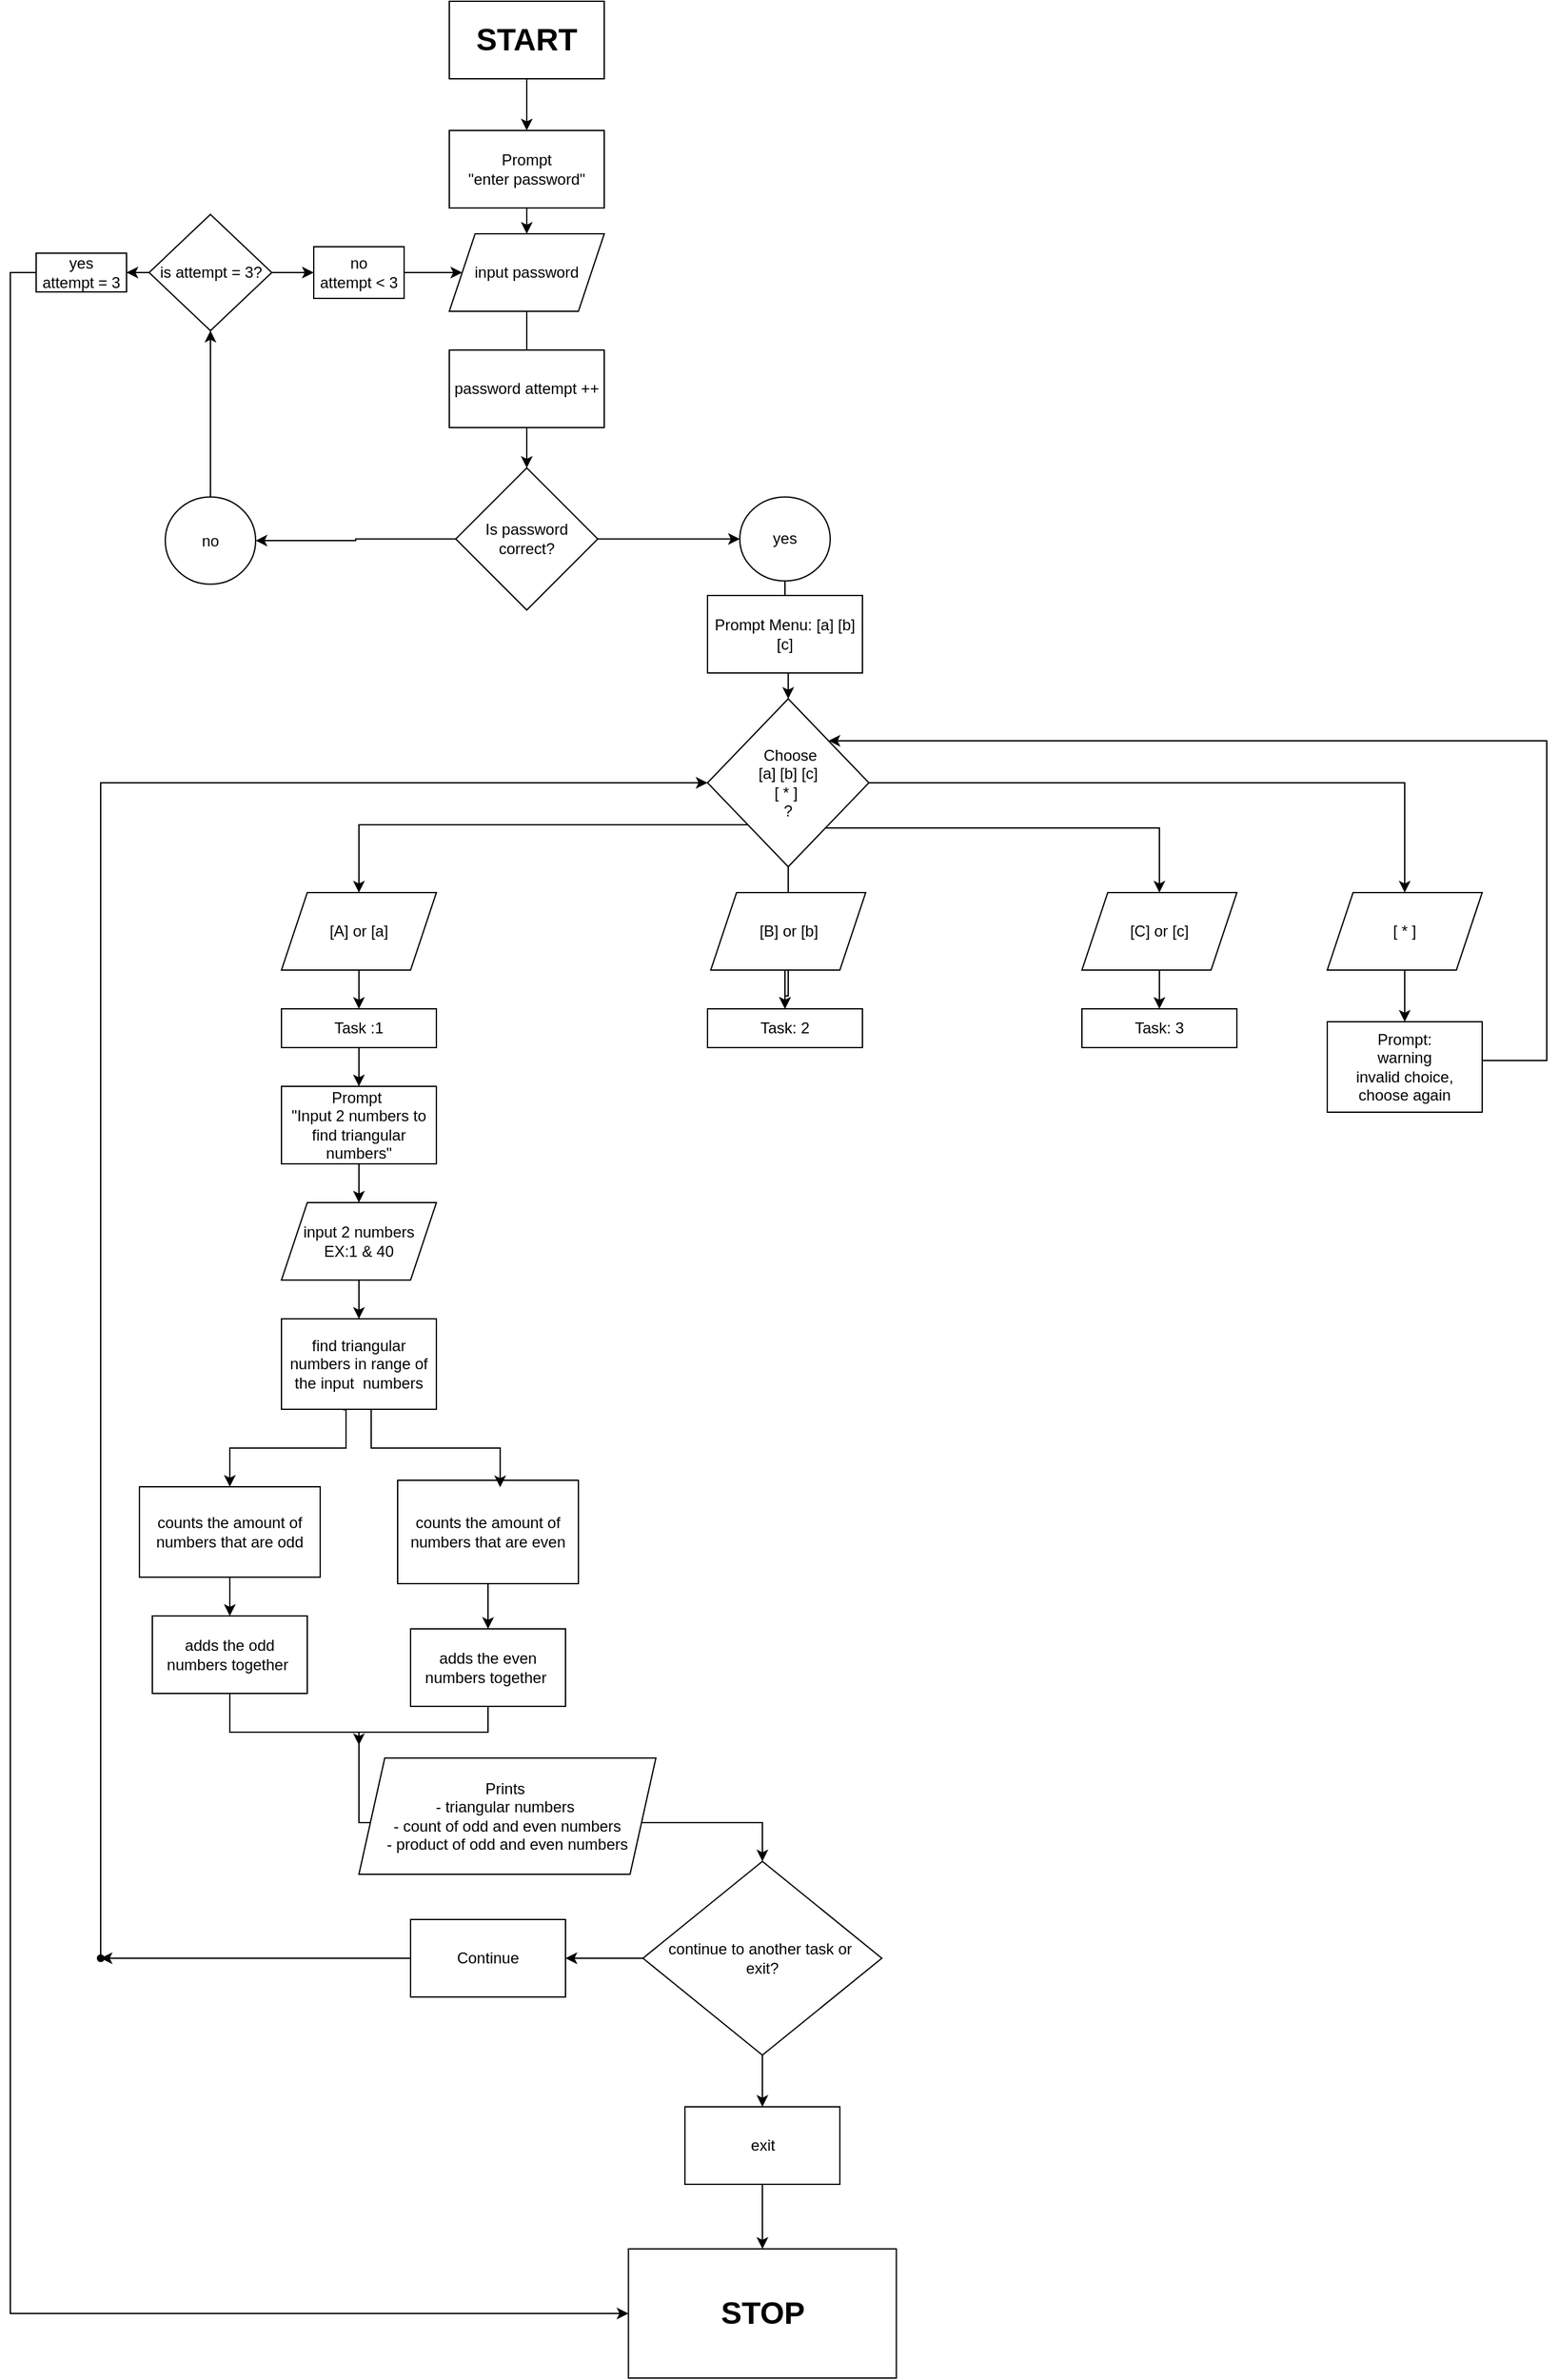<mxfile version="25.0.1" pages="2">
  <diagram name="Page-1" id="pDGeJCEjxCH2YnQQcYUn">
    <mxGraphModel dx="5035" dy="1930" grid="1" gridSize="10" guides="1" tooltips="1" connect="1" arrows="1" fold="1" page="1" pageScale="1" pageWidth="850" pageHeight="1100" math="0" shadow="0">
      <root>
        <mxCell id="0" />
        <mxCell id="1" parent="0" />
        <mxCell id="UsypLISzVPM1GwDdfIIj-1" style="edgeStyle=orthogonalEdgeStyle;rounded=0;orthogonalLoop=1;jettySize=auto;html=1;exitX=0.5;exitY=1;exitDx=0;exitDy=0;" parent="1" edge="1">
          <mxGeometry relative="1" as="geometry">
            <mxPoint x="392.5" y="120" as="sourcePoint" />
            <mxPoint x="392.5" y="120" as="targetPoint" />
          </mxGeometry>
        </mxCell>
        <mxCell id="UsypLISzVPM1GwDdfIIj-13" value="" style="edgeStyle=orthogonalEdgeStyle;rounded=0;orthogonalLoop=1;jettySize=auto;html=1;" parent="1" source="UsypLISzVPM1GwDdfIIj-11" target="UsypLISzVPM1GwDdfIIj-12" edge="1">
          <mxGeometry relative="1" as="geometry" />
        </mxCell>
        <mxCell id="UsypLISzVPM1GwDdfIIj-11" value="&lt;h1&gt;START&lt;/h1&gt;" style="rounded=0;whiteSpace=wrap;html=1;" parent="1" vertex="1">
          <mxGeometry x="340" y="60" width="120" height="60" as="geometry" />
        </mxCell>
        <mxCell id="UsypLISzVPM1GwDdfIIj-16" value="" style="edgeStyle=orthogonalEdgeStyle;rounded=0;orthogonalLoop=1;jettySize=auto;html=1;" parent="1" source="UsypLISzVPM1GwDdfIIj-12" target="UsypLISzVPM1GwDdfIIj-14" edge="1">
          <mxGeometry relative="1" as="geometry" />
        </mxCell>
        <mxCell id="UsypLISzVPM1GwDdfIIj-12" value="Prompt&lt;div&gt;&quot;enter password&quot;&lt;/div&gt;" style="rounded=0;whiteSpace=wrap;html=1;" parent="1" vertex="1">
          <mxGeometry x="340" y="160" width="120" height="60" as="geometry" />
        </mxCell>
        <mxCell id="UsypLISzVPM1GwDdfIIj-18" value="" style="edgeStyle=orthogonalEdgeStyle;rounded=0;orthogonalLoop=1;jettySize=auto;html=1;" parent="1" source="UsypLISzVPM1GwDdfIIj-14" target="UsypLISzVPM1GwDdfIIj-17" edge="1">
          <mxGeometry relative="1" as="geometry" />
        </mxCell>
        <mxCell id="UsypLISzVPM1GwDdfIIj-14" value="input password" style="shape=parallelogram;perimeter=parallelogramPerimeter;whiteSpace=wrap;html=1;fixedSize=1;" parent="1" vertex="1">
          <mxGeometry x="340" y="240" width="120" height="60" as="geometry" />
        </mxCell>
        <mxCell id="UsypLISzVPM1GwDdfIIj-20" value="" style="edgeStyle=orthogonalEdgeStyle;rounded=0;orthogonalLoop=1;jettySize=auto;html=1;" parent="1" source="UsypLISzVPM1GwDdfIIj-17" target="UsypLISzVPM1GwDdfIIj-19" edge="1">
          <mxGeometry relative="1" as="geometry" />
        </mxCell>
        <mxCell id="UsypLISzVPM1GwDdfIIj-22" value="" style="edgeStyle=orthogonalEdgeStyle;rounded=0;orthogonalLoop=1;jettySize=auto;html=1;" parent="1" source="UsypLISzVPM1GwDdfIIj-17" target="UsypLISzVPM1GwDdfIIj-21" edge="1">
          <mxGeometry relative="1" as="geometry" />
        </mxCell>
        <mxCell id="UsypLISzVPM1GwDdfIIj-17" value="Is password correct?" style="rhombus;whiteSpace=wrap;html=1;" parent="1" vertex="1">
          <mxGeometry x="345" y="421.25" width="110" height="110" as="geometry" />
        </mxCell>
        <mxCell id="UsypLISzVPM1GwDdfIIj-29" value="" style="edgeStyle=orthogonalEdgeStyle;rounded=0;orthogonalLoop=1;jettySize=auto;html=1;" parent="1" source="UsypLISzVPM1GwDdfIIj-19" target="UsypLISzVPM1GwDdfIIj-32" edge="1">
          <mxGeometry relative="1" as="geometry">
            <mxPoint x="625" y="540" as="targetPoint" />
          </mxGeometry>
        </mxCell>
        <mxCell id="UsypLISzVPM1GwDdfIIj-19" value="yes" style="ellipse;whiteSpace=wrap;html=1;" parent="1" vertex="1">
          <mxGeometry x="565" y="443.75" width="70" height="65" as="geometry" />
        </mxCell>
        <mxCell id="aBlB7A46nnsKBFN_45VR-7" style="edgeStyle=orthogonalEdgeStyle;rounded=0;orthogonalLoop=1;jettySize=auto;html=1;entryX=0.5;entryY=1;entryDx=0;entryDy=0;" parent="1" source="UsypLISzVPM1GwDdfIIj-21" target="aBlB7A46nnsKBFN_45VR-4" edge="1">
          <mxGeometry relative="1" as="geometry" />
        </mxCell>
        <mxCell id="UsypLISzVPM1GwDdfIIj-21" value="no" style="ellipse;whiteSpace=wrap;html=1;" parent="1" vertex="1">
          <mxGeometry x="120" y="443.75" width="70" height="67.5" as="geometry" />
        </mxCell>
        <mxCell id="Lpol4z8Rp1wV4d2fF0aI-2" style="edgeStyle=orthogonalEdgeStyle;rounded=0;orthogonalLoop=1;jettySize=auto;html=1;entryX=0.5;entryY=0;entryDx=0;entryDy=0;" parent="1" source="UsypLISzVPM1GwDdfIIj-32" target="Lpol4z8Rp1wV4d2fF0aI-1" edge="1">
          <mxGeometry relative="1" as="geometry">
            <mxPoint x="1200" y="710" as="targetPoint" />
            <Array as="points">
              <mxPoint x="1080" y="665" />
            </Array>
          </mxGeometry>
        </mxCell>
        <mxCell id="Lpol4z8Rp1wV4d2fF0aI-3" style="edgeStyle=orthogonalEdgeStyle;rounded=0;orthogonalLoop=1;jettySize=auto;html=1;exitX=0;exitY=1;exitDx=0;exitDy=0;entryX=0.5;entryY=0;entryDx=0;entryDy=0;" parent="1" source="UsypLISzVPM1GwDdfIIj-32" target="UsypLISzVPM1GwDdfIIj-34" edge="1">
          <mxGeometry relative="1" as="geometry" />
        </mxCell>
        <mxCell id="Lpol4z8Rp1wV4d2fF0aI-13" value="" style="edgeStyle=orthogonalEdgeStyle;rounded=0;orthogonalLoop=1;jettySize=auto;html=1;" parent="1" source="UsypLISzVPM1GwDdfIIj-32" target="UsypLISzVPM1GwDdfIIj-42" edge="1">
          <mxGeometry relative="1" as="geometry" />
        </mxCell>
        <mxCell id="UsypLISzVPM1GwDdfIIj-32" value="&amp;nbsp;Choose&lt;div&gt;[a] [b] [c]&lt;/div&gt;&lt;div&gt;[ * ]&amp;nbsp;&lt;/div&gt;&lt;div&gt;?&lt;/div&gt;" style="rhombus;whiteSpace=wrap;html=1;" parent="1" vertex="1">
          <mxGeometry x="540" y="600" width="125" height="130" as="geometry" />
        </mxCell>
        <mxCell id="UsypLISzVPM1GwDdfIIj-41" value="" style="edgeStyle=orthogonalEdgeStyle;rounded=0;orthogonalLoop=1;jettySize=auto;html=1;" parent="1" source="UsypLISzVPM1GwDdfIIj-34" target="UsypLISzVPM1GwDdfIIj-40" edge="1">
          <mxGeometry relative="1" as="geometry" />
        </mxCell>
        <mxCell id="UsypLISzVPM1GwDdfIIj-34" value="[A] or [a]" style="shape=parallelogram;perimeter=parallelogramPerimeter;whiteSpace=wrap;html=1;fixedSize=1;" parent="1" vertex="1">
          <mxGeometry x="210" y="750" width="120" height="60" as="geometry" />
        </mxCell>
        <mxCell id="UsypLISzVPM1GwDdfIIj-43" value="" style="edgeStyle=orthogonalEdgeStyle;rounded=0;orthogonalLoop=1;jettySize=auto;html=1;" parent="1" source="UsypLISzVPM1GwDdfIIj-36" target="UsypLISzVPM1GwDdfIIj-42" edge="1">
          <mxGeometry relative="1" as="geometry" />
        </mxCell>
        <mxCell id="UsypLISzVPM1GwDdfIIj-36" value="[B] or [b]" style="shape=parallelogram;perimeter=parallelogramPerimeter;whiteSpace=wrap;html=1;fixedSize=1;" parent="1" vertex="1">
          <mxGeometry x="542.5" y="750" width="120" height="60" as="geometry" />
        </mxCell>
        <mxCell id="UsypLISzVPM1GwDdfIIj-45" value="" style="edgeStyle=orthogonalEdgeStyle;rounded=0;orthogonalLoop=1;jettySize=auto;html=1;" parent="1" source="UsypLISzVPM1GwDdfIIj-38" target="UsypLISzVPM1GwDdfIIj-44" edge="1">
          <mxGeometry relative="1" as="geometry" />
        </mxCell>
        <mxCell id="UsypLISzVPM1GwDdfIIj-38" value="[C] or [c]" style="shape=parallelogram;perimeter=parallelogramPerimeter;whiteSpace=wrap;html=1;fixedSize=1;" parent="1" vertex="1">
          <mxGeometry x="830" y="750" width="120" height="60" as="geometry" />
        </mxCell>
        <mxCell id="UsypLISzVPM1GwDdfIIj-39" style="edgeStyle=orthogonalEdgeStyle;rounded=0;orthogonalLoop=1;jettySize=auto;html=1;entryX=0.5;entryY=0;entryDx=0;entryDy=0;" parent="1" source="UsypLISzVPM1GwDdfIIj-32" target="UsypLISzVPM1GwDdfIIj-38" edge="1">
          <mxGeometry relative="1" as="geometry">
            <Array as="points">
              <mxPoint x="890" y="700" />
            </Array>
          </mxGeometry>
        </mxCell>
        <mxCell id="UsypLISzVPM1GwDdfIIj-47" value="" style="edgeStyle=orthogonalEdgeStyle;rounded=0;orthogonalLoop=1;jettySize=auto;html=1;" parent="1" source="Lpol4z8Rp1wV4d2fF0aI-11" target="UsypLISzVPM1GwDdfIIj-46" edge="1">
          <mxGeometry relative="1" as="geometry" />
        </mxCell>
        <mxCell id="UsypLISzVPM1GwDdfIIj-40" value="Task :1" style="whiteSpace=wrap;html=1;" parent="1" vertex="1">
          <mxGeometry x="210" y="840" width="120" height="30" as="geometry" />
        </mxCell>
        <mxCell id="UsypLISzVPM1GwDdfIIj-42" value="Task: 2" style="whiteSpace=wrap;html=1;" parent="1" vertex="1">
          <mxGeometry x="540" y="840" width="120" height="30" as="geometry" />
        </mxCell>
        <mxCell id="UsypLISzVPM1GwDdfIIj-44" value="Task: 3" style="whiteSpace=wrap;html=1;" parent="1" vertex="1">
          <mxGeometry x="830" y="840" width="120" height="30" as="geometry" />
        </mxCell>
        <mxCell id="UsypLISzVPM1GwDdfIIj-49" value="" style="edgeStyle=orthogonalEdgeStyle;rounded=0;orthogonalLoop=1;jettySize=auto;html=1;entryX=0.5;entryY=0;entryDx=0;entryDy=0;" parent="1" source="UsypLISzVPM1GwDdfIIj-46" target="Lpol4z8Rp1wV4d2fF0aI-15" edge="1">
          <mxGeometry relative="1" as="geometry">
            <mxPoint x="266.95" y="1087.97" as="targetPoint" />
          </mxGeometry>
        </mxCell>
        <mxCell id="UsypLISzVPM1GwDdfIIj-46" value="input 2 numbers&lt;div&gt;EX:1 &amp;amp; 40&lt;/div&gt;" style="shape=parallelogram;perimeter=parallelogramPerimeter;whiteSpace=wrap;html=1;fixedSize=1;" parent="1" vertex="1">
          <mxGeometry x="210" y="990" width="120" height="60" as="geometry" />
        </mxCell>
        <mxCell id="UsypLISzVPM1GwDdfIIj-53" value="" style="edgeStyle=orthogonalEdgeStyle;rounded=0;orthogonalLoop=1;jettySize=auto;html=1;exitX=0.399;exitY=1.006;exitDx=0;exitDy=0;exitPerimeter=0;" parent="1" source="Lpol4z8Rp1wV4d2fF0aI-15" target="UsypLISzVPM1GwDdfIIj-51" edge="1">
          <mxGeometry relative="1" as="geometry">
            <mxPoint x="260" y="1160" as="sourcePoint" />
            <Array as="points">
              <mxPoint x="260" y="1150" />
              <mxPoint x="260" y="1180" />
              <mxPoint x="170" y="1180" />
            </Array>
          </mxGeometry>
        </mxCell>
        <mxCell id="UsypLISzVPM1GwDdfIIj-60" value="" style="edgeStyle=orthogonalEdgeStyle;rounded=0;orthogonalLoop=1;jettySize=auto;html=1;" parent="1" source="UsypLISzVPM1GwDdfIIj-51" target="UsypLISzVPM1GwDdfIIj-59" edge="1">
          <mxGeometry relative="1" as="geometry" />
        </mxCell>
        <mxCell id="UsypLISzVPM1GwDdfIIj-51" value="counts the amount of numbers that are odd" style="whiteSpace=wrap;html=1;" parent="1" vertex="1">
          <mxGeometry x="100" y="1210" width="140" height="70" as="geometry" />
        </mxCell>
        <mxCell id="UsypLISzVPM1GwDdfIIj-58" value="" style="edgeStyle=orthogonalEdgeStyle;rounded=0;orthogonalLoop=1;jettySize=auto;html=1;" parent="1" source="UsypLISzVPM1GwDdfIIj-54" target="UsypLISzVPM1GwDdfIIj-57" edge="1">
          <mxGeometry relative="1" as="geometry" />
        </mxCell>
        <mxCell id="UsypLISzVPM1GwDdfIIj-54" value="counts the amount of numbers that are even" style="whiteSpace=wrap;html=1;" parent="1" vertex="1">
          <mxGeometry x="300" y="1205" width="140" height="80" as="geometry" />
        </mxCell>
        <mxCell id="UsypLISzVPM1GwDdfIIj-55" style="edgeStyle=orthogonalEdgeStyle;rounded=0;orthogonalLoop=1;jettySize=auto;html=1;entryX=0.567;entryY=0.067;entryDx=0;entryDy=0;entryPerimeter=0;exitX=0.579;exitY=1.006;exitDx=0;exitDy=0;exitPerimeter=0;" parent="1" source="Lpol4z8Rp1wV4d2fF0aI-15" target="UsypLISzVPM1GwDdfIIj-54" edge="1">
          <mxGeometry relative="1" as="geometry">
            <Array as="points">
              <mxPoint x="280" y="1180" />
              <mxPoint x="379" y="1180" />
            </Array>
            <mxPoint x="280" y="1160" as="sourcePoint" />
          </mxGeometry>
        </mxCell>
        <mxCell id="UsypLISzVPM1GwDdfIIj-68" style="edgeStyle=orthogonalEdgeStyle;rounded=0;orthogonalLoop=1;jettySize=auto;html=1;" parent="1" source="UsypLISzVPM1GwDdfIIj-57" edge="1">
          <mxGeometry relative="1" as="geometry">
            <mxPoint x="270" y="1410" as="targetPoint" />
            <Array as="points">
              <mxPoint x="370" y="1400" />
              <mxPoint x="270" y="1400" />
            </Array>
          </mxGeometry>
        </mxCell>
        <mxCell id="UsypLISzVPM1GwDdfIIj-57" value="adds the even numbers together&amp;nbsp;" style="whiteSpace=wrap;html=1;" parent="1" vertex="1">
          <mxGeometry x="310" y="1320" width="120" height="60" as="geometry" />
        </mxCell>
        <mxCell id="UsypLISzVPM1GwDdfIIj-65" style="edgeStyle=orthogonalEdgeStyle;rounded=0;orthogonalLoop=1;jettySize=auto;html=1;entryX=0.5;entryY=0;entryDx=0;entryDy=0;" parent="1" source="UsypLISzVPM1GwDdfIIj-59" target="UsypLISzVPM1GwDdfIIj-61" edge="1">
          <mxGeometry relative="1" as="geometry">
            <mxPoint x="170" y="1590" as="targetPoint" />
            <Array as="points">
              <mxPoint x="170" y="1400" />
              <mxPoint x="270" y="1400" />
              <mxPoint x="270" y="1470" />
              <mxPoint x="583" y="1470" />
            </Array>
          </mxGeometry>
        </mxCell>
        <mxCell id="UsypLISzVPM1GwDdfIIj-59" value="adds the odd numbers together&amp;nbsp;" style="whiteSpace=wrap;html=1;" parent="1" vertex="1">
          <mxGeometry x="110" y="1310" width="120" height="60" as="geometry" />
        </mxCell>
        <mxCell id="UsypLISzVPM1GwDdfIIj-70" value="" style="edgeStyle=orthogonalEdgeStyle;rounded=0;orthogonalLoop=1;jettySize=auto;html=1;" parent="1" source="UsypLISzVPM1GwDdfIIj-71" target="UsypLISzVPM1GwDdfIIj-69" edge="1">
          <mxGeometry relative="1" as="geometry" />
        </mxCell>
        <mxCell id="UsypLISzVPM1GwDdfIIj-76" value="" style="edgeStyle=orthogonalEdgeStyle;rounded=0;orthogonalLoop=1;jettySize=auto;html=1;" parent="1" source="UsypLISzVPM1GwDdfIIj-61" target="UsypLISzVPM1GwDdfIIj-75" edge="1">
          <mxGeometry relative="1" as="geometry" />
        </mxCell>
        <mxCell id="UsypLISzVPM1GwDdfIIj-61" value="continue to another task or&amp;nbsp;&lt;div&gt;exit?&lt;/div&gt;" style="rhombus;whiteSpace=wrap;html=1;" parent="1" vertex="1">
          <mxGeometry x="490" y="1500" width="185" height="150" as="geometry" />
        </mxCell>
        <mxCell id="UsypLISzVPM1GwDdfIIj-69" value="&lt;h1&gt;STOP&lt;/h1&gt;" style="rounded=0;whiteSpace=wrap;html=1;" parent="1" vertex="1">
          <mxGeometry x="478.75" y="1800" width="207.5" height="100" as="geometry" />
        </mxCell>
        <mxCell id="UsypLISzVPM1GwDdfIIj-72" value="" style="edgeStyle=orthogonalEdgeStyle;rounded=0;orthogonalLoop=1;jettySize=auto;html=1;" parent="1" source="UsypLISzVPM1GwDdfIIj-61" target="UsypLISzVPM1GwDdfIIj-71" edge="1">
          <mxGeometry relative="1" as="geometry">
            <mxPoint x="582" y="1650" as="sourcePoint" />
            <mxPoint x="583" y="1800" as="targetPoint" />
          </mxGeometry>
        </mxCell>
        <mxCell id="UsypLISzVPM1GwDdfIIj-71" value="exit" style="rounded=0;whiteSpace=wrap;html=1;" parent="1" vertex="1">
          <mxGeometry x="522.5" y="1690" width="120" height="60" as="geometry" />
        </mxCell>
        <mxCell id="UsypLISzVPM1GwDdfIIj-78" value="" style="edgeStyle=orthogonalEdgeStyle;rounded=0;orthogonalLoop=1;jettySize=auto;html=1;" parent="1" source="UsypLISzVPM1GwDdfIIj-75" target="UsypLISzVPM1GwDdfIIj-77" edge="1">
          <mxGeometry relative="1" as="geometry" />
        </mxCell>
        <mxCell id="UsypLISzVPM1GwDdfIIj-75" value="Continue" style="rounded=0;whiteSpace=wrap;html=1;" parent="1" vertex="1">
          <mxGeometry x="310" y="1545" width="120" height="60" as="geometry" />
        </mxCell>
        <mxCell id="UsypLISzVPM1GwDdfIIj-77" value="" style="shape=waypoint;sketch=0;size=6;pointerEvents=1;points=[];fillColor=default;resizable=0;rotatable=0;perimeter=centerPerimeter;snapToPoint=1;rounded=0;" parent="1" vertex="1">
          <mxGeometry x="60" y="1565" width="20" height="20" as="geometry" />
        </mxCell>
        <mxCell id="UsypLISzVPM1GwDdfIIj-84" value="" style="edgeStyle=orthogonalEdgeStyle;rounded=0;orthogonalLoop=1;jettySize=auto;html=1;entryX=0;entryY=0.5;entryDx=0;entryDy=0;" parent="1" source="UsypLISzVPM1GwDdfIIj-77" target="UsypLISzVPM1GwDdfIIj-32" edge="1">
          <mxGeometry relative="1" as="geometry">
            <mxPoint x="70" y="660" as="targetPoint" />
            <mxPoint x="50" y="1575" as="sourcePoint" />
            <Array as="points">
              <mxPoint x="70" y="665" />
            </Array>
          </mxGeometry>
        </mxCell>
        <mxCell id="UsypLISzVPM1GwDdfIIj-85" value="Prints&amp;nbsp;&lt;div&gt;- triangular numbers&amp;nbsp;&lt;div&gt;- count of odd and even numbers&lt;/div&gt;&lt;/div&gt;&lt;div&gt;- product of odd and even numbers&lt;/div&gt;" style="shape=parallelogram;perimeter=parallelogramPerimeter;whiteSpace=wrap;html=1;fixedSize=1;" parent="1" vertex="1">
          <mxGeometry x="270" y="1420" width="230" height="90" as="geometry" />
        </mxCell>
        <mxCell id="aBlB7A46nnsKBFN_45VR-1" value="password attempt ++" style="rounded=0;whiteSpace=wrap;html=1;" parent="1" vertex="1">
          <mxGeometry x="340" y="330" width="120" height="60" as="geometry" />
        </mxCell>
        <mxCell id="aBlB7A46nnsKBFN_45VR-9" value="" style="edgeStyle=orthogonalEdgeStyle;rounded=0;orthogonalLoop=1;jettySize=auto;html=1;" parent="1" source="aBlB7A46nnsKBFN_45VR-4" target="aBlB7A46nnsKBFN_45VR-6" edge="1">
          <mxGeometry relative="1" as="geometry" />
        </mxCell>
        <mxCell id="aBlB7A46nnsKBFN_45VR-11" style="edgeStyle=orthogonalEdgeStyle;rounded=0;orthogonalLoop=1;jettySize=auto;html=1;exitX=0;exitY=0.5;exitDx=0;exitDy=0;entryX=0;entryY=0.5;entryDx=0;entryDy=0;" parent="1" source="Lpol4z8Rp1wV4d2fF0aI-6" target="UsypLISzVPM1GwDdfIIj-69" edge="1">
          <mxGeometry relative="1" as="geometry">
            <mxPoint y="1860" as="targetPoint" />
            <Array as="points">
              <mxPoint y="270" />
              <mxPoint y="1850" />
            </Array>
          </mxGeometry>
        </mxCell>
        <mxCell id="Lpol4z8Rp1wV4d2fF0aI-8" value="" style="edgeStyle=orthogonalEdgeStyle;rounded=0;orthogonalLoop=1;jettySize=auto;html=1;" parent="1" source="aBlB7A46nnsKBFN_45VR-4" target="Lpol4z8Rp1wV4d2fF0aI-6" edge="1">
          <mxGeometry relative="1" as="geometry" />
        </mxCell>
        <mxCell id="aBlB7A46nnsKBFN_45VR-4" value="is attempt = 3?" style="rhombus;whiteSpace=wrap;html=1;" parent="1" vertex="1">
          <mxGeometry x="107.5" y="225" width="95" height="90" as="geometry" />
        </mxCell>
        <mxCell id="aBlB7A46nnsKBFN_45VR-10" value="" style="edgeStyle=orthogonalEdgeStyle;rounded=0;orthogonalLoop=1;jettySize=auto;html=1;" parent="1" source="aBlB7A46nnsKBFN_45VR-6" target="UsypLISzVPM1GwDdfIIj-14" edge="1">
          <mxGeometry relative="1" as="geometry" />
        </mxCell>
        <mxCell id="aBlB7A46nnsKBFN_45VR-6" value="no&lt;div&gt;attempt &amp;lt; 3&lt;/div&gt;" style="rounded=0;whiteSpace=wrap;html=1;" parent="1" vertex="1">
          <mxGeometry x="235" y="250" width="70" height="40" as="geometry" />
        </mxCell>
        <mxCell id="Lpol4z8Rp1wV4d2fF0aI-4" style="edgeStyle=orthogonalEdgeStyle;rounded=0;orthogonalLoop=1;jettySize=auto;html=1;entryX=1;entryY=0;entryDx=0;entryDy=0;exitX=1;exitY=0.5;exitDx=0;exitDy=0;" parent="1" source="Lpol4z8Rp1wV4d2fF0aI-9" target="UsypLISzVPM1GwDdfIIj-32" edge="1">
          <mxGeometry relative="1" as="geometry">
            <mxPoint x="1280" y="610" as="targetPoint" />
            <mxPoint x="1170" y="880" as="sourcePoint" />
            <Array as="points">
              <mxPoint x="1190" y="880" />
              <mxPoint x="1190" y="633" />
            </Array>
          </mxGeometry>
        </mxCell>
        <mxCell id="Lpol4z8Rp1wV4d2fF0aI-10" value="" style="edgeStyle=orthogonalEdgeStyle;rounded=0;orthogonalLoop=1;jettySize=auto;html=1;" parent="1" source="Lpol4z8Rp1wV4d2fF0aI-1" target="Lpol4z8Rp1wV4d2fF0aI-9" edge="1">
          <mxGeometry relative="1" as="geometry" />
        </mxCell>
        <mxCell id="Lpol4z8Rp1wV4d2fF0aI-1" value="[ * ]" style="shape=parallelogram;perimeter=parallelogramPerimeter;whiteSpace=wrap;html=1;fixedSize=1;" parent="1" vertex="1">
          <mxGeometry x="1020" y="750" width="120" height="60" as="geometry" />
        </mxCell>
        <mxCell id="Lpol4z8Rp1wV4d2fF0aI-5" value="Prompt Menu: [a] [b][c]" style="rounded=0;whiteSpace=wrap;html=1;" parent="1" vertex="1">
          <mxGeometry x="540" y="520" width="120" height="60" as="geometry" />
        </mxCell>
        <mxCell id="Lpol4z8Rp1wV4d2fF0aI-6" value="yes&lt;div&gt;attempt = 3&lt;/div&gt;" style="rounded=0;whiteSpace=wrap;html=1;" parent="1" vertex="1">
          <mxGeometry x="20" y="255" width="70" height="30" as="geometry" />
        </mxCell>
        <mxCell id="Lpol4z8Rp1wV4d2fF0aI-9" value="Prompt:&lt;br&gt;&lt;div&gt;warning&lt;br&gt;&lt;div&gt;invalid choice,&lt;/div&gt;&lt;div&gt;choose again&lt;/div&gt;&lt;/div&gt;" style="rounded=0;whiteSpace=wrap;html=1;" parent="1" vertex="1">
          <mxGeometry x="1020" y="850" width="120" height="70" as="geometry" />
        </mxCell>
        <mxCell id="Lpol4z8Rp1wV4d2fF0aI-14" value="" style="edgeStyle=orthogonalEdgeStyle;rounded=0;orthogonalLoop=1;jettySize=auto;html=1;" parent="1" source="UsypLISzVPM1GwDdfIIj-40" target="Lpol4z8Rp1wV4d2fF0aI-11" edge="1">
          <mxGeometry relative="1" as="geometry">
            <mxPoint x="270" y="870" as="sourcePoint" />
            <mxPoint x="270" y="1000" as="targetPoint" />
          </mxGeometry>
        </mxCell>
        <mxCell id="Lpol4z8Rp1wV4d2fF0aI-11" value="Prompt&amp;nbsp;&lt;div&gt;&quot;Input 2 numbers to find triangular numbers&quot;&lt;/div&gt;" style="rounded=0;whiteSpace=wrap;html=1;" parent="1" vertex="1">
          <mxGeometry x="210" y="900" width="120" height="60" as="geometry" />
        </mxCell>
        <mxCell id="Lpol4z8Rp1wV4d2fF0aI-15" value="find triangular numbers in range of the input&amp;nbsp; numbers" style="rounded=0;whiteSpace=wrap;html=1;" parent="1" vertex="1">
          <mxGeometry x="210" y="1080" width="120" height="70" as="geometry" />
        </mxCell>
      </root>
    </mxGraphModel>
  </diagram>
  <diagram id="S7zSaSbKdAM8ZnB8rL30" name="Page-2">
    <mxGraphModel dx="792" dy="1131" grid="1" gridSize="10" guides="1" tooltips="1" connect="1" arrows="1" fold="1" page="1" pageScale="1" pageWidth="850" pageHeight="1100" math="0" shadow="0">
      <root>
        <mxCell id="0" />
        <mxCell id="1" parent="0" />
      </root>
    </mxGraphModel>
  </diagram>
</mxfile>
